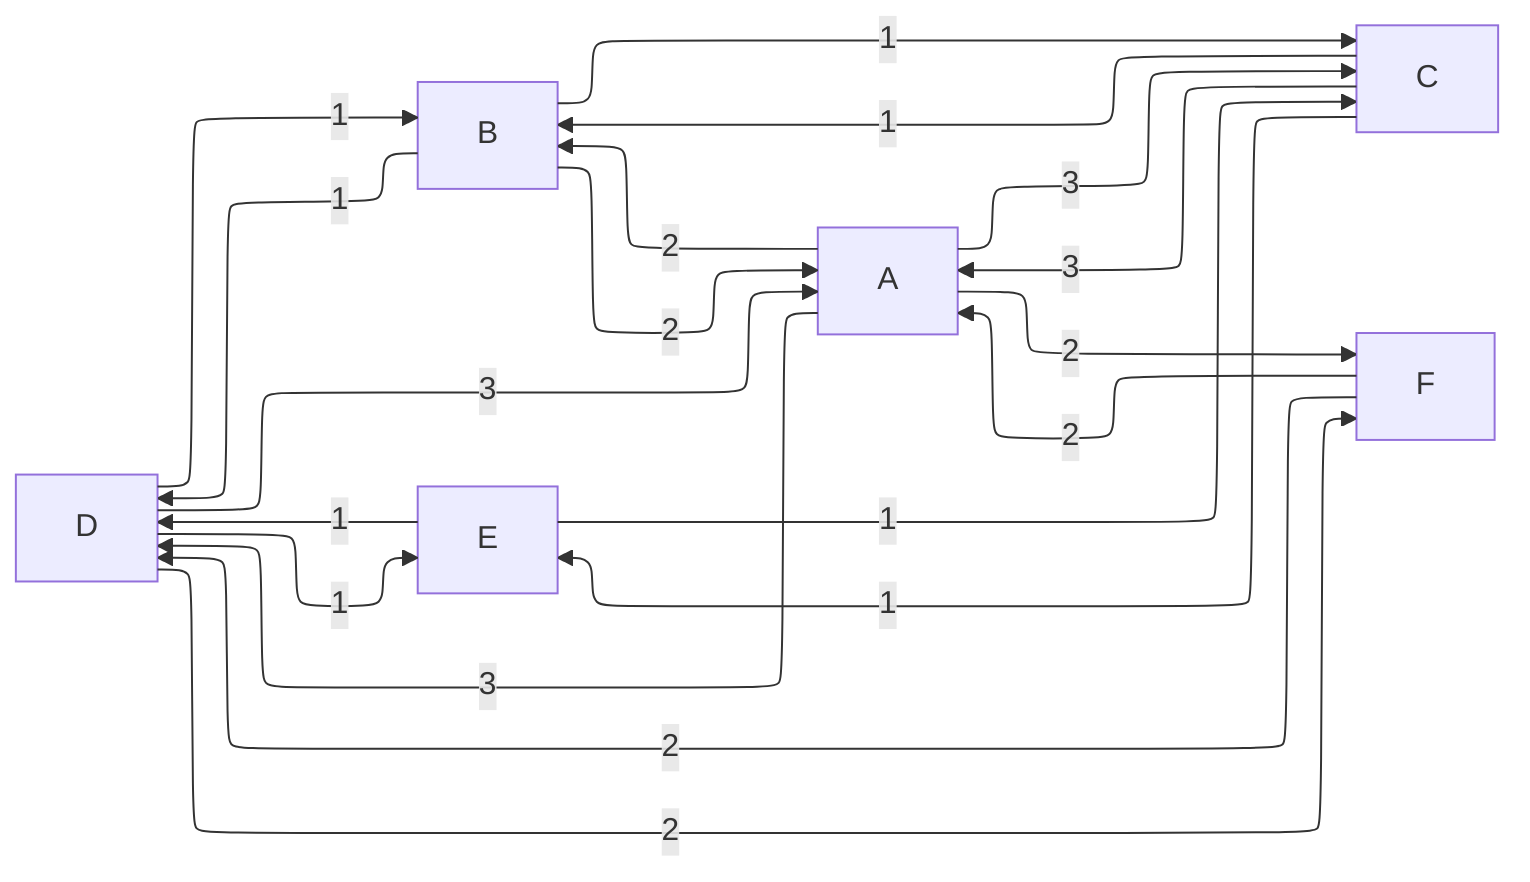 ---
config:
  flowchart:
    defaultRenderer: "elk"
---
%% graph with custom configuration cannot be rendered in Markdown PDF
flowchart LR
  A
  B
  C
  D
  E
  F

  A -- 2 --> B
  A -- 3 --> C
  A -- 3 --> D
  A -- 2 --> F

  B -- 2 --> A
  B -- 1 --> C
  B -- 1 --> D

  C -- 3 --> A
  C -- 1 --> B
  C -- 1 --> E

  D -- 3 --> A
  D -- 1 --> B
  D -- 1 --> E
  D -- 2 --> F

  E -- 1 --> C
  E -- 1 --> D

  F -- 2 --> A
  F -- 2 --> D
